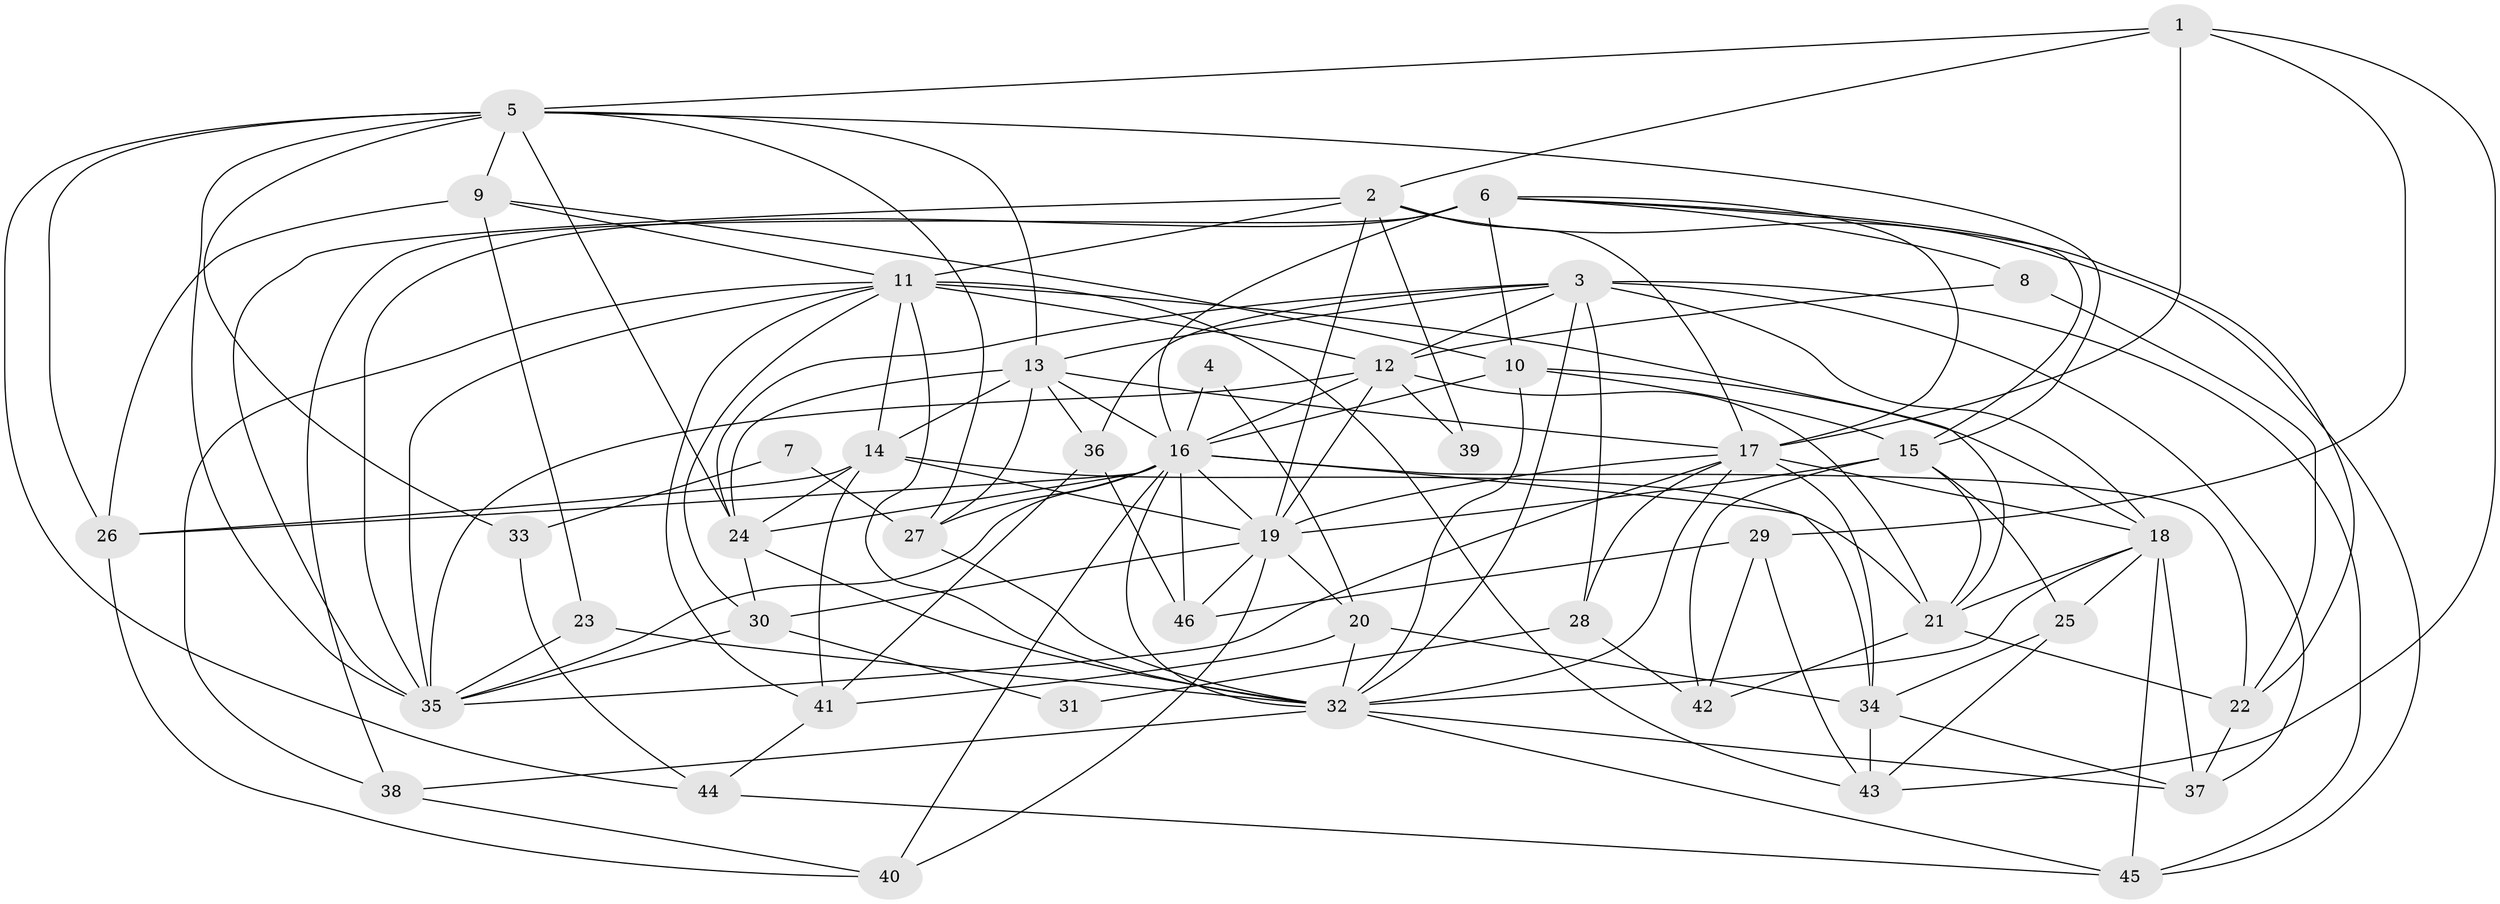 // original degree distribution, {5: 0.168141592920354, 4: 0.30973451327433627, 2: 0.13274336283185842, 7: 0.061946902654867256, 3: 0.24778761061946902, 6: 0.07964601769911504}
// Generated by graph-tools (version 1.1) at 2025/51/03/04/25 22:51:09]
// undirected, 46 vertices, 137 edges
graph export_dot {
  node [color=gray90,style=filled];
  1;
  2;
  3;
  4;
  5;
  6;
  7;
  8;
  9;
  10;
  11;
  12;
  13;
  14;
  15;
  16;
  17;
  18;
  19;
  20;
  21;
  22;
  23;
  24;
  25;
  26;
  27;
  28;
  29;
  30;
  31;
  32;
  33;
  34;
  35;
  36;
  37;
  38;
  39;
  40;
  41;
  42;
  43;
  44;
  45;
  46;
  1 -- 2 [weight=1.0];
  1 -- 5 [weight=1.0];
  1 -- 17 [weight=1.0];
  1 -- 29 [weight=1.0];
  1 -- 43 [weight=1.0];
  2 -- 11 [weight=1.0];
  2 -- 17 [weight=1.0];
  2 -- 19 [weight=2.0];
  2 -- 35 [weight=1.0];
  2 -- 39 [weight=1.0];
  2 -- 45 [weight=1.0];
  3 -- 12 [weight=1.0];
  3 -- 13 [weight=1.0];
  3 -- 18 [weight=1.0];
  3 -- 24 [weight=1.0];
  3 -- 28 [weight=1.0];
  3 -- 32 [weight=2.0];
  3 -- 36 [weight=2.0];
  3 -- 37 [weight=1.0];
  3 -- 45 [weight=1.0];
  4 -- 16 [weight=1.0];
  4 -- 20 [weight=1.0];
  5 -- 9 [weight=1.0];
  5 -- 13 [weight=1.0];
  5 -- 15 [weight=1.0];
  5 -- 24 [weight=1.0];
  5 -- 26 [weight=1.0];
  5 -- 27 [weight=1.0];
  5 -- 33 [weight=1.0];
  5 -- 35 [weight=1.0];
  5 -- 44 [weight=1.0];
  6 -- 8 [weight=1.0];
  6 -- 10 [weight=1.0];
  6 -- 15 [weight=1.0];
  6 -- 16 [weight=1.0];
  6 -- 17 [weight=1.0];
  6 -- 22 [weight=1.0];
  6 -- 35 [weight=3.0];
  6 -- 38 [weight=1.0];
  7 -- 27 [weight=1.0];
  7 -- 33 [weight=1.0];
  8 -- 12 [weight=1.0];
  8 -- 22 [weight=1.0];
  9 -- 10 [weight=1.0];
  9 -- 11 [weight=1.0];
  9 -- 23 [weight=1.0];
  9 -- 26 [weight=1.0];
  10 -- 15 [weight=1.0];
  10 -- 16 [weight=2.0];
  10 -- 18 [weight=1.0];
  10 -- 32 [weight=1.0];
  11 -- 12 [weight=1.0];
  11 -- 14 [weight=1.0];
  11 -- 21 [weight=1.0];
  11 -- 30 [weight=1.0];
  11 -- 32 [weight=3.0];
  11 -- 35 [weight=1.0];
  11 -- 38 [weight=1.0];
  11 -- 41 [weight=1.0];
  11 -- 43 [weight=1.0];
  12 -- 16 [weight=1.0];
  12 -- 19 [weight=1.0];
  12 -- 21 [weight=1.0];
  12 -- 35 [weight=1.0];
  12 -- 39 [weight=1.0];
  13 -- 14 [weight=1.0];
  13 -- 16 [weight=1.0];
  13 -- 17 [weight=1.0];
  13 -- 24 [weight=1.0];
  13 -- 27 [weight=2.0];
  13 -- 36 [weight=1.0];
  14 -- 19 [weight=1.0];
  14 -- 21 [weight=1.0];
  14 -- 24 [weight=1.0];
  14 -- 26 [weight=1.0];
  14 -- 41 [weight=1.0];
  15 -- 19 [weight=2.0];
  15 -- 21 [weight=1.0];
  15 -- 25 [weight=1.0];
  15 -- 42 [weight=1.0];
  16 -- 19 [weight=1.0];
  16 -- 22 [weight=2.0];
  16 -- 24 [weight=2.0];
  16 -- 26 [weight=2.0];
  16 -- 27 [weight=1.0];
  16 -- 32 [weight=2.0];
  16 -- 34 [weight=1.0];
  16 -- 35 [weight=2.0];
  16 -- 40 [weight=2.0];
  16 -- 46 [weight=1.0];
  17 -- 18 [weight=1.0];
  17 -- 19 [weight=1.0];
  17 -- 28 [weight=1.0];
  17 -- 32 [weight=1.0];
  17 -- 34 [weight=1.0];
  17 -- 35 [weight=1.0];
  18 -- 21 [weight=1.0];
  18 -- 25 [weight=1.0];
  18 -- 32 [weight=2.0];
  18 -- 37 [weight=1.0];
  18 -- 45 [weight=1.0];
  19 -- 20 [weight=1.0];
  19 -- 30 [weight=1.0];
  19 -- 40 [weight=2.0];
  19 -- 46 [weight=1.0];
  20 -- 32 [weight=1.0];
  20 -- 34 [weight=1.0];
  20 -- 41 [weight=1.0];
  21 -- 22 [weight=1.0];
  21 -- 42 [weight=1.0];
  22 -- 37 [weight=1.0];
  23 -- 32 [weight=1.0];
  23 -- 35 [weight=1.0];
  24 -- 30 [weight=1.0];
  24 -- 32 [weight=1.0];
  25 -- 34 [weight=1.0];
  25 -- 43 [weight=1.0];
  26 -- 40 [weight=1.0];
  27 -- 32 [weight=1.0];
  28 -- 31 [weight=1.0];
  28 -- 42 [weight=1.0];
  29 -- 42 [weight=1.0];
  29 -- 43 [weight=1.0];
  29 -- 46 [weight=1.0];
  30 -- 31 [weight=1.0];
  30 -- 35 [weight=1.0];
  32 -- 37 [weight=1.0];
  32 -- 38 [weight=1.0];
  32 -- 45 [weight=1.0];
  33 -- 44 [weight=1.0];
  34 -- 37 [weight=1.0];
  34 -- 43 [weight=1.0];
  36 -- 41 [weight=1.0];
  36 -- 46 [weight=1.0];
  38 -- 40 [weight=1.0];
  41 -- 44 [weight=1.0];
  44 -- 45 [weight=1.0];
}
